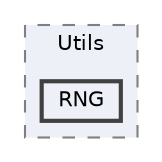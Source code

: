digraph "Simulator/Utils/RNG"
{
 // LATEX_PDF_SIZE
  bgcolor="transparent";
  edge [fontname=Helvetica,fontsize=10,labelfontname=Helvetica,labelfontsize=10];
  node [fontname=Helvetica,fontsize=10,shape=box,height=0.2,width=0.4];
  compound=true
  subgraph clusterdir_a0272814d0434af1122b2c8b7d064f8e {
    graph [ bgcolor="#edf0f7", pencolor="grey50", label="Utils", fontname=Helvetica,fontsize=10 style="filled,dashed", URL="dir_a0272814d0434af1122b2c8b7d064f8e.html",tooltip=""]
  dir_dc36f7acb24d7a452d2ce66dc2a2b8cd [label="RNG", fillcolor="#edf0f7", color="grey25", style="filled,bold", URL="dir_dc36f7acb24d7a452d2ce66dc2a2b8cd.html",tooltip=""];
  }
}
